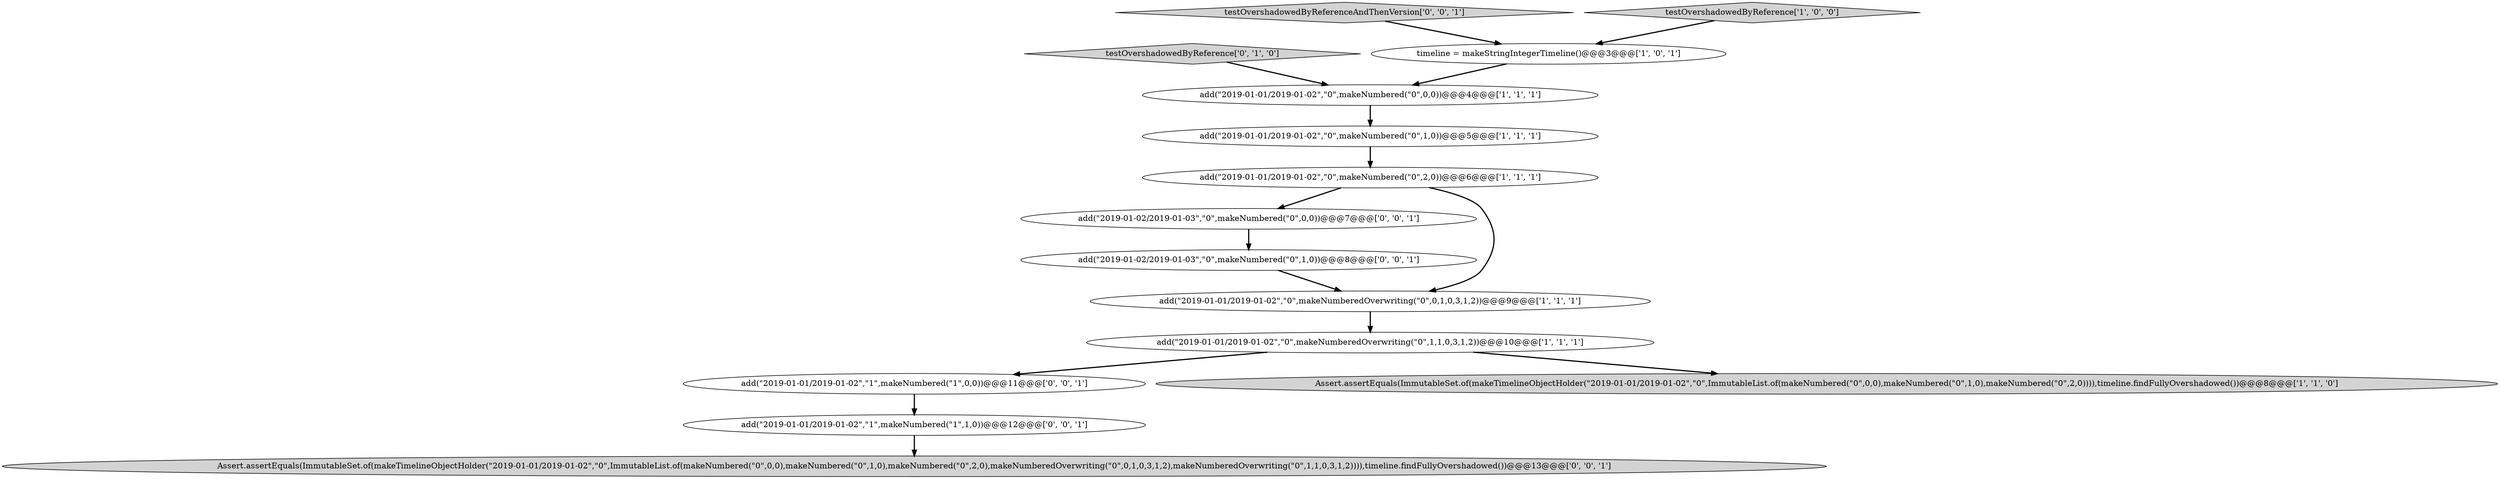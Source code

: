 digraph {
9 [style = filled, label = "add(\"2019-01-01/2019-01-02\",\"1\",makeNumbered(\"1\",0,0))@@@11@@@['0', '0', '1']", fillcolor = white, shape = ellipse image = "AAA0AAABBB3BBB"];
0 [style = filled, label = "add(\"2019-01-01/2019-01-02\",\"0\",makeNumbered(\"0\",2,0))@@@6@@@['1', '1', '1']", fillcolor = white, shape = ellipse image = "AAA0AAABBB1BBB"];
8 [style = filled, label = "testOvershadowedByReference['0', '1', '0']", fillcolor = lightgray, shape = diamond image = "AAA0AAABBB2BBB"];
1 [style = filled, label = "Assert.assertEquals(ImmutableSet.of(makeTimelineObjectHolder(\"2019-01-01/2019-01-02\",\"0\",ImmutableList.of(makeNumbered(\"0\",0,0),makeNumbered(\"0\",1,0),makeNumbered(\"0\",2,0)))),timeline.findFullyOvershadowed())@@@8@@@['1', '1', '0']", fillcolor = lightgray, shape = ellipse image = "AAA0AAABBB1BBB"];
6 [style = filled, label = "add(\"2019-01-01/2019-01-02\",\"0\",makeNumbered(\"0\",0,0))@@@4@@@['1', '1', '1']", fillcolor = white, shape = ellipse image = "AAA0AAABBB1BBB"];
12 [style = filled, label = "testOvershadowedByReferenceAndThenVersion['0', '0', '1']", fillcolor = lightgray, shape = diamond image = "AAA0AAABBB3BBB"];
10 [style = filled, label = "add(\"2019-01-01/2019-01-02\",\"1\",makeNumbered(\"1\",1,0))@@@12@@@['0', '0', '1']", fillcolor = white, shape = ellipse image = "AAA0AAABBB3BBB"];
13 [style = filled, label = "Assert.assertEquals(ImmutableSet.of(makeTimelineObjectHolder(\"2019-01-01/2019-01-02\",\"0\",ImmutableList.of(makeNumbered(\"0\",0,0),makeNumbered(\"0\",1,0),makeNumbered(\"0\",2,0),makeNumberedOverwriting(\"0\",0,1,0,3,1,2),makeNumberedOverwriting(\"0\",1,1,0,3,1,2)))),timeline.findFullyOvershadowed())@@@13@@@['0', '0', '1']", fillcolor = lightgray, shape = ellipse image = "AAA0AAABBB3BBB"];
4 [style = filled, label = "testOvershadowedByReference['1', '0', '0']", fillcolor = lightgray, shape = diamond image = "AAA0AAABBB1BBB"];
14 [style = filled, label = "add(\"2019-01-02/2019-01-03\",\"0\",makeNumbered(\"0\",1,0))@@@8@@@['0', '0', '1']", fillcolor = white, shape = ellipse image = "AAA0AAABBB3BBB"];
7 [style = filled, label = "add(\"2019-01-01/2019-01-02\",\"0\",makeNumberedOverwriting(\"0\",1,1,0,3,1,2))@@@10@@@['1', '1', '1']", fillcolor = white, shape = ellipse image = "AAA0AAABBB1BBB"];
11 [style = filled, label = "add(\"2019-01-02/2019-01-03\",\"0\",makeNumbered(\"0\",0,0))@@@7@@@['0', '0', '1']", fillcolor = white, shape = ellipse image = "AAA0AAABBB3BBB"];
5 [style = filled, label = "add(\"2019-01-01/2019-01-02\",\"0\",makeNumberedOverwriting(\"0\",0,1,0,3,1,2))@@@9@@@['1', '1', '1']", fillcolor = white, shape = ellipse image = "AAA0AAABBB1BBB"];
2 [style = filled, label = "timeline = makeStringIntegerTimeline()@@@3@@@['1', '0', '1']", fillcolor = white, shape = ellipse image = "AAA0AAABBB1BBB"];
3 [style = filled, label = "add(\"2019-01-01/2019-01-02\",\"0\",makeNumbered(\"0\",1,0))@@@5@@@['1', '1', '1']", fillcolor = white, shape = ellipse image = "AAA0AAABBB1BBB"];
7->9 [style = bold, label=""];
6->3 [style = bold, label=""];
5->7 [style = bold, label=""];
0->11 [style = bold, label=""];
12->2 [style = bold, label=""];
8->6 [style = bold, label=""];
7->1 [style = bold, label=""];
4->2 [style = bold, label=""];
9->10 [style = bold, label=""];
10->13 [style = bold, label=""];
11->14 [style = bold, label=""];
2->6 [style = bold, label=""];
3->0 [style = bold, label=""];
0->5 [style = bold, label=""];
14->5 [style = bold, label=""];
}
